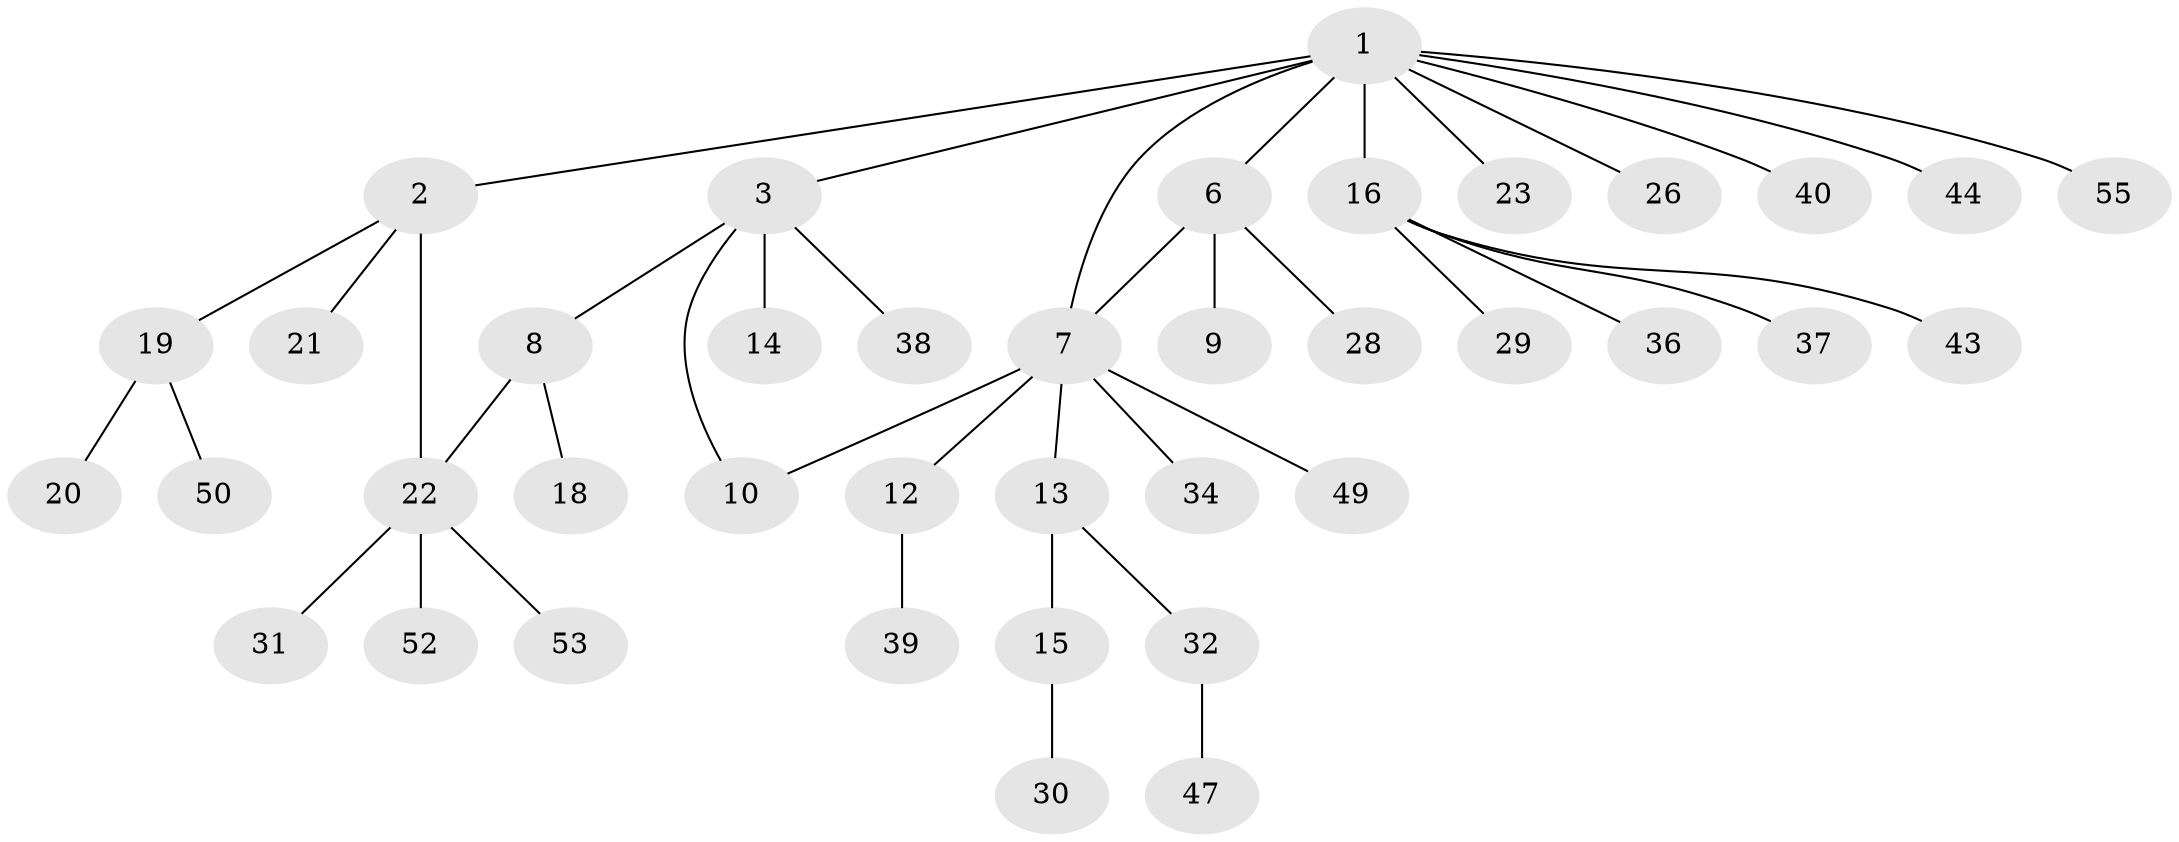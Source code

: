 // original degree distribution, {7: 0.03636363636363636, 5: 0.05454545454545454, 6: 0.05454545454545454, 2: 0.2, 4: 0.05454545454545454, 1: 0.5818181818181818, 3: 0.01818181818181818}
// Generated by graph-tools (version 1.1) at 2025/41/03/06/25 10:41:50]
// undirected, 39 vertices, 41 edges
graph export_dot {
graph [start="1"]
  node [color=gray90,style=filled];
  1 [super="+4"];
  2 [super="+5"];
  3 [super="+25"];
  6 [super="+17"];
  7 [super="+11"];
  8 [super="+35"];
  9 [super="+41"];
  10;
  12;
  13 [super="+51"];
  14;
  15 [super="+24"];
  16 [super="+48"];
  18;
  19 [super="+33"];
  20;
  21 [super="+27"];
  22 [super="+46"];
  23;
  26;
  28;
  29;
  30;
  31 [super="+54"];
  32 [super="+45"];
  34 [super="+42"];
  36;
  37;
  38;
  39;
  40;
  43;
  44;
  47;
  49;
  50;
  52;
  53;
  55;
  1 -- 2 [weight=2];
  1 -- 3;
  1 -- 6;
  1 -- 26;
  1 -- 44;
  1 -- 55;
  1 -- 16;
  1 -- 7;
  1 -- 23;
  1 -- 40;
  2 -- 19;
  2 -- 21;
  2 -- 22;
  3 -- 8;
  3 -- 10;
  3 -- 14;
  3 -- 38;
  6 -- 9;
  6 -- 28;
  6 -- 7;
  7 -- 10;
  7 -- 12;
  7 -- 13;
  7 -- 34;
  7 -- 49;
  8 -- 18;
  8 -- 22;
  12 -- 39;
  13 -- 15;
  13 -- 32;
  15 -- 30;
  16 -- 29;
  16 -- 36;
  16 -- 37;
  16 -- 43;
  19 -- 20;
  19 -- 50;
  22 -- 31;
  22 -- 53;
  22 -- 52;
  32 -- 47;
}
